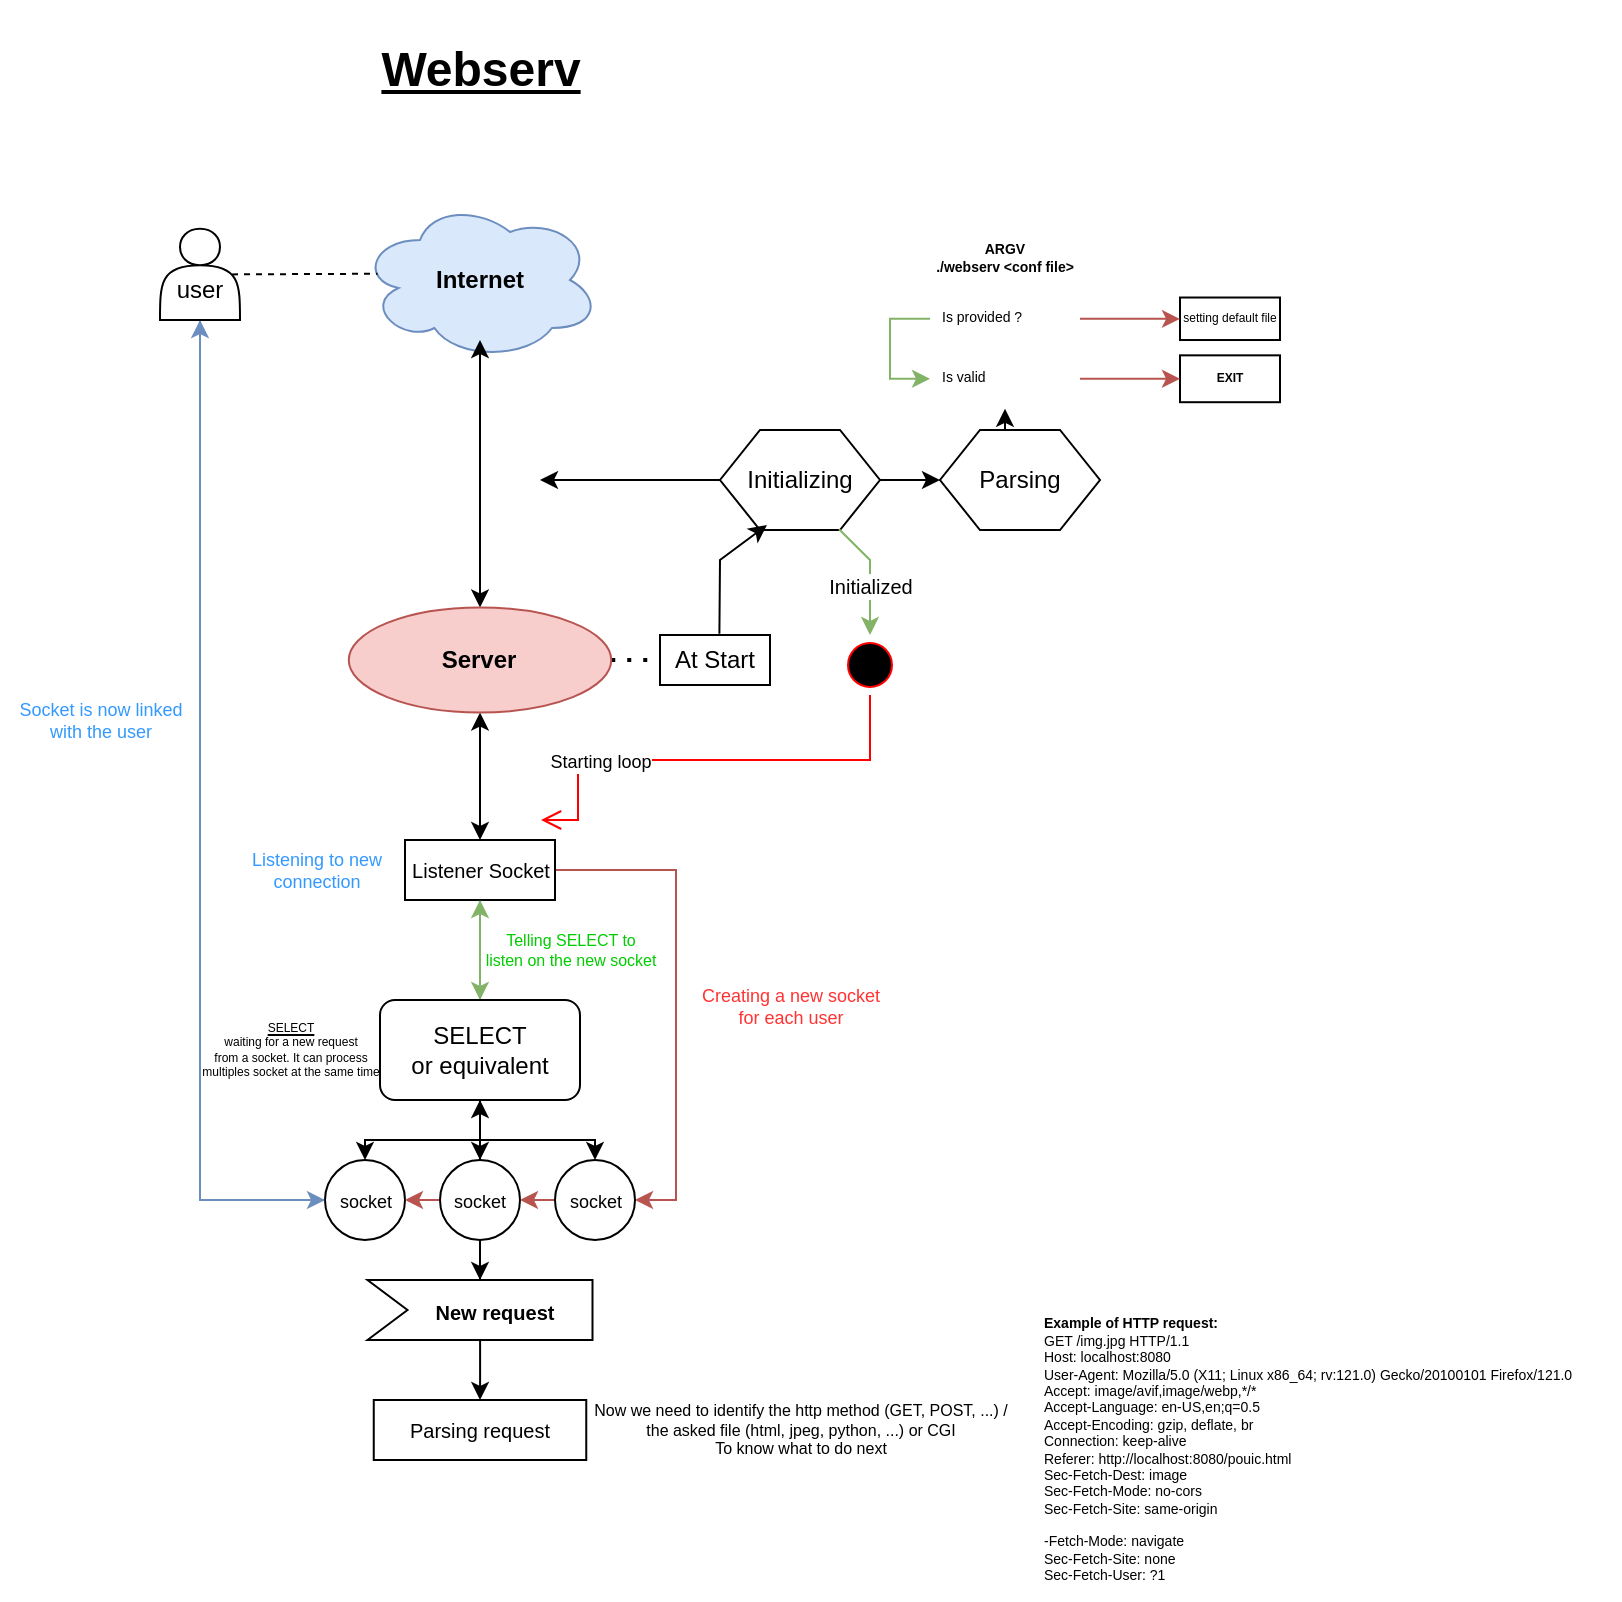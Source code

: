 <mxfile version="22.1.21" type="github">
  <diagram name="Page-1" id="gFfrrCDwq1luvMO310fa">
    <mxGraphModel dx="1762" dy="2060" grid="1" gridSize="10" guides="1" tooltips="1" connect="1" arrows="1" fold="1" page="1" pageScale="1" pageWidth="850" pageHeight="1100" math="0" shadow="0">
      <root>
        <mxCell id="0" />
        <mxCell id="1" parent="0" />
        <mxCell id="4pmFrbp5daFxceGFT304-4" value="&lt;b&gt;Internet&lt;/b&gt;" style="ellipse;shape=cloud;whiteSpace=wrap;html=1;fillColor=#dae8fc;strokeColor=#6c8ebf;" parent="1" vertex="1">
          <mxGeometry x="340" y="80" width="120" height="80" as="geometry" />
        </mxCell>
        <mxCell id="4pmFrbp5daFxceGFT304-5" value="" style="endArrow=classic;startArrow=classic;html=1;rounded=0;exitX=0.5;exitY=0;exitDx=0;exitDy=0;entryX=0.5;entryY=0.875;entryDx=0;entryDy=0;entryPerimeter=0;" parent="1" target="4pmFrbp5daFxceGFT304-4" edge="1" source="8T7i5E1Z6HibD_yTCx09-29">
          <mxGeometry width="50" height="50" relative="1" as="geometry">
            <mxPoint x="399.8" y="190" as="sourcePoint" />
            <mxPoint x="400" y="160" as="targetPoint" />
          </mxGeometry>
        </mxCell>
        <mxCell id="4pmFrbp5daFxceGFT304-6" style="edgeStyle=orthogonalEdgeStyle;rounded=0;orthogonalLoop=1;jettySize=auto;html=1;exitX=0;exitY=0.5;exitDx=0;exitDy=0;entryX=1;entryY=0.5;entryDx=0;entryDy=0;" parent="1" source="4pmFrbp5daFxceGFT304-8" edge="1">
          <mxGeometry relative="1" as="geometry">
            <mxPoint x="430" y="220" as="targetPoint" />
          </mxGeometry>
        </mxCell>
        <mxCell id="4pmFrbp5daFxceGFT304-7" style="edgeStyle=orthogonalEdgeStyle;rounded=0;orthogonalLoop=1;jettySize=auto;html=1;exitX=1;exitY=0.5;exitDx=0;exitDy=0;entryX=0;entryY=0.5;entryDx=0;entryDy=0;" parent="1" source="4pmFrbp5daFxceGFT304-8" target="4pmFrbp5daFxceGFT304-13" edge="1">
          <mxGeometry relative="1" as="geometry" />
        </mxCell>
        <mxCell id="4pmFrbp5daFxceGFT304-8" value="Initializing" style="shape=hexagon;perimeter=hexagonPerimeter2;whiteSpace=wrap;html=1;fixedSize=1;" parent="1" vertex="1">
          <mxGeometry x="520" y="195" width="80" height="50" as="geometry" />
        </mxCell>
        <mxCell id="4pmFrbp5daFxceGFT304-9" value="At Start" style="rounded=0;whiteSpace=wrap;html=1;" parent="1" vertex="1">
          <mxGeometry x="490" y="297.5" width="55" height="25" as="geometry" />
        </mxCell>
        <mxCell id="4pmFrbp5daFxceGFT304-10" value="" style="endArrow=none;dashed=1;html=1;dashPattern=1 3;strokeWidth=2;rounded=0;entryX=0;entryY=0.5;entryDx=0;entryDy=0;exitX=1;exitY=0.5;exitDx=0;exitDy=0;" parent="1" source="8T7i5E1Z6HibD_yTCx09-29" target="4pmFrbp5daFxceGFT304-9" edge="1">
          <mxGeometry width="50" height="50" relative="1" as="geometry">
            <mxPoint x="460" y="310" as="sourcePoint" />
            <mxPoint x="450" y="230" as="targetPoint" />
          </mxGeometry>
        </mxCell>
        <mxCell id="4pmFrbp5daFxceGFT304-11" value="" style="endArrow=classic;html=1;rounded=0;exitX=0.54;exitY=-0.027;exitDx=0;exitDy=0;entryX=0.293;entryY=0.951;entryDx=0;entryDy=0;entryPerimeter=0;exitPerimeter=0;" parent="1" source="4pmFrbp5daFxceGFT304-9" target="4pmFrbp5daFxceGFT304-8" edge="1">
          <mxGeometry width="50" height="50" relative="1" as="geometry">
            <mxPoint x="400" y="280" as="sourcePoint" />
            <mxPoint x="450" y="230" as="targetPoint" />
            <Array as="points">
              <mxPoint x="520" y="260" />
            </Array>
          </mxGeometry>
        </mxCell>
        <mxCell id="4pmFrbp5daFxceGFT304-12" style="edgeStyle=orthogonalEdgeStyle;rounded=0;orthogonalLoop=1;jettySize=auto;html=1;exitX=0.5;exitY=0;exitDx=0;exitDy=0;entryX=0.5;entryY=1;entryDx=0;entryDy=0;" parent="1" source="4pmFrbp5daFxceGFT304-13" target="4pmFrbp5daFxceGFT304-14" edge="1">
          <mxGeometry relative="1" as="geometry" />
        </mxCell>
        <mxCell id="4pmFrbp5daFxceGFT304-13" value="Parsing" style="shape=hexagon;perimeter=hexagonPerimeter2;whiteSpace=wrap;html=1;fixedSize=1;" parent="1" vertex="1">
          <mxGeometry x="630" y="195" width="80" height="50" as="geometry" />
        </mxCell>
        <mxCell id="4pmFrbp5daFxceGFT304-14" value="&lt;div&gt;&lt;b&gt;ARGV&lt;/b&gt;&lt;/div&gt;&lt;div&gt;&lt;b&gt;./webserv &amp;lt;conf file&amp;gt;&lt;br&gt;&lt;/b&gt;&lt;/div&gt;" style="swimlane;fontStyle=0;childLayout=stackLayout;horizontal=1;startSize=30;horizontalStack=0;resizeParent=1;resizeParentMax=0;resizeLast=0;collapsible=1;marginBottom=0;whiteSpace=wrap;html=1;strokeColor=none;fontSize=7;rounded=0;" parent="1" vertex="1">
          <mxGeometry x="625" y="94.38" width="75" height="90" as="geometry">
            <mxRectangle x="625" y="94.38" width="90" height="30" as="alternateBounds" />
          </mxGeometry>
        </mxCell>
        <mxCell id="4pmFrbp5daFxceGFT304-15" style="edgeStyle=orthogonalEdgeStyle;rounded=0;orthogonalLoop=1;jettySize=auto;html=1;entryX=0;entryY=0.5;entryDx=0;entryDy=0;exitX=0;exitY=0.5;exitDx=0;exitDy=0;fillColor=#d5e8d4;strokeColor=#82b366;" parent="4pmFrbp5daFxceGFT304-14" source="4pmFrbp5daFxceGFT304-16" target="4pmFrbp5daFxceGFT304-17" edge="1">
          <mxGeometry relative="1" as="geometry">
            <Array as="points">
              <mxPoint x="-20" y="45" />
              <mxPoint x="-20" y="75" />
            </Array>
          </mxGeometry>
        </mxCell>
        <mxCell id="4pmFrbp5daFxceGFT304-16" value="Is provided ?" style="text;strokeColor=none;fillColor=none;align=left;verticalAlign=middle;spacingLeft=4;spacingRight=4;overflow=hidden;points=[[0,0.5],[1,0.5]];portConstraint=eastwest;rotatable=0;whiteSpace=wrap;html=1;fontSize=7;" parent="4pmFrbp5daFxceGFT304-14" vertex="1">
          <mxGeometry y="30" width="75" height="30" as="geometry" />
        </mxCell>
        <mxCell id="4pmFrbp5daFxceGFT304-17" value="Is valid" style="text;strokeColor=none;fillColor=none;align=left;verticalAlign=middle;spacingLeft=4;spacingRight=4;overflow=hidden;points=[[0,0.5],[1,0.5]];portConstraint=eastwest;rotatable=0;whiteSpace=wrap;html=1;fontSize=7;" parent="4pmFrbp5daFxceGFT304-14" vertex="1">
          <mxGeometry y="60" width="75" height="30" as="geometry" />
        </mxCell>
        <mxCell id="4pmFrbp5daFxceGFT304-18" value="setting default file" style="rounded=0;whiteSpace=wrap;html=1;fontSize=6;" parent="1" vertex="1">
          <mxGeometry x="750" y="128.76" width="50" height="21.25" as="geometry" />
        </mxCell>
        <mxCell id="4pmFrbp5daFxceGFT304-19" style="edgeStyle=orthogonalEdgeStyle;rounded=0;orthogonalLoop=1;jettySize=auto;html=1;fillColor=#f8cecc;strokeColor=#b85450;" parent="1" source="4pmFrbp5daFxceGFT304-16" target="4pmFrbp5daFxceGFT304-18" edge="1">
          <mxGeometry relative="1" as="geometry">
            <mxPoint x="750" y="135" as="targetPoint" />
          </mxGeometry>
        </mxCell>
        <mxCell id="4pmFrbp5daFxceGFT304-20" value="&lt;b&gt;EXIT&lt;/b&gt;" style="rounded=0;whiteSpace=wrap;html=1;fontSize=6;" parent="1" vertex="1">
          <mxGeometry x="750" y="157.67" width="50" height="23.43" as="geometry" />
        </mxCell>
        <mxCell id="4pmFrbp5daFxceGFT304-21" style="edgeStyle=orthogonalEdgeStyle;rounded=0;orthogonalLoop=1;jettySize=auto;html=1;fontStyle=1;fillColor=#f8cecc;strokeColor=#b85450;" parent="1" source="4pmFrbp5daFxceGFT304-17" target="4pmFrbp5daFxceGFT304-20" edge="1">
          <mxGeometry relative="1" as="geometry">
            <mxPoint x="750" y="169.38" as="targetPoint" />
          </mxGeometry>
        </mxCell>
        <mxCell id="4pmFrbp5daFxceGFT304-22" value="&lt;h1&gt;&lt;b&gt;&lt;u&gt;Webserv&lt;/u&gt;&lt;/b&gt;&lt;/h1&gt;" style="text;html=1;align=center;verticalAlign=middle;resizable=0;points=[];autosize=1;strokeColor=none;fillColor=none;" parent="1" vertex="1">
          <mxGeometry x="340" y="-20" width="120" height="70" as="geometry" />
        </mxCell>
        <mxCell id="8T7i5E1Z6HibD_yTCx09-15" value="" style="endArrow=classic;html=1;rounded=0;exitX=0.744;exitY=0.993;exitDx=0;exitDy=0;exitPerimeter=0;entryX=0.5;entryY=0;entryDx=0;entryDy=0;fillColor=#d5e8d4;strokeColor=#82b366;" parent="1" source="4pmFrbp5daFxceGFT304-8" target="8T7i5E1Z6HibD_yTCx09-16" edge="1">
          <mxGeometry width="50" height="50" relative="1" as="geometry">
            <mxPoint x="570" y="300" as="sourcePoint" />
            <mxPoint x="595" y="300" as="targetPoint" />
            <Array as="points">
              <mxPoint x="595" y="260" />
            </Array>
          </mxGeometry>
        </mxCell>
        <mxCell id="8T7i5E1Z6HibD_yTCx09-18" value="&lt;font style=&quot;font-size: 10px;&quot;&gt;Initialized&lt;/font&gt;" style="edgeLabel;html=1;align=center;verticalAlign=middle;resizable=0;points=[];" parent="8T7i5E1Z6HibD_yTCx09-15" vertex="1" connectable="0">
          <mxGeometry x="0.174" relative="1" as="geometry">
            <mxPoint as="offset" />
          </mxGeometry>
        </mxCell>
        <mxCell id="8T7i5E1Z6HibD_yTCx09-16" value="" style="ellipse;html=1;shape=startState;fillColor=#000000;strokeColor=#ff0000;" parent="1" vertex="1">
          <mxGeometry x="580" y="297.5" width="30" height="30" as="geometry" />
        </mxCell>
        <mxCell id="8T7i5E1Z6HibD_yTCx09-17" value="" style="edgeStyle=orthogonalEdgeStyle;html=1;verticalAlign=bottom;endArrow=open;endSize=8;strokeColor=#ff0000;rounded=0;entryX=0.988;entryY=0.2;entryDx=0;entryDy=0;entryPerimeter=0;" parent="1" source="8T7i5E1Z6HibD_yTCx09-16" edge="1">
          <mxGeometry relative="1" as="geometry">
            <mxPoint x="430.51" y="390" as="targetPoint" />
            <Array as="points">
              <mxPoint x="595" y="360" />
              <mxPoint x="449" y="360" />
            </Array>
          </mxGeometry>
        </mxCell>
        <mxCell id="8T7i5E1Z6HibD_yTCx09-28" value="&lt;div style=&quot;font-size: 10px;&quot;&gt;&lt;font style=&quot;font-size: 9px;&quot;&gt;Starting loop&lt;/font&gt;&lt;/div&gt;" style="edgeLabel;html=1;align=center;verticalAlign=middle;resizable=0;points=[];" parent="8T7i5E1Z6HibD_yTCx09-17" vertex="1" connectable="0">
          <mxGeometry x="0.474" relative="1" as="geometry">
            <mxPoint as="offset" />
          </mxGeometry>
        </mxCell>
        <mxCell id="8T7i5E1Z6HibD_yTCx09-27" value="" style="endArrow=classic;startArrow=classic;html=1;rounded=0;entryX=0.5;entryY=1;entryDx=0;entryDy=0;exitX=0.5;exitY=0;exitDx=0;exitDy=0;" parent="1" source="v8xIJGH0j38B9Ldcb0zA-1" target="8T7i5E1Z6HibD_yTCx09-29" edge="1">
          <mxGeometry width="50" height="50" relative="1" as="geometry">
            <mxPoint x="400.01" y="380" as="sourcePoint" />
            <mxPoint x="400" y="340" as="targetPoint" />
          </mxGeometry>
        </mxCell>
        <mxCell id="8T7i5E1Z6HibD_yTCx09-29" value="&lt;div&gt;&lt;b&gt;Server&lt;/b&gt;&lt;/div&gt;" style="ellipse;whiteSpace=wrap;html=1;align=center;newEdgeStyle={&quot;edgeStyle&quot;:&quot;entityRelationEdgeStyle&quot;,&quot;startArrow&quot;:&quot;none&quot;,&quot;endArrow&quot;:&quot;none&quot;,&quot;segment&quot;:10,&quot;curved&quot;:1,&quot;sourcePerimeterSpacing&quot;:0,&quot;targetPerimeterSpacing&quot;:0};treeFolding=1;treeMoving=1;fillColor=#f8cecc;strokeColor=#b85450;" parent="1" vertex="1">
          <mxGeometry x="334.38" y="283.75" width="131.25" height="52.5" as="geometry" />
        </mxCell>
        <mxCell id="v8xIJGH0j38B9Ldcb0zA-4" style="edgeStyle=orthogonalEdgeStyle;rounded=0;orthogonalLoop=1;jettySize=auto;html=1;entryX=0.5;entryY=0;entryDx=0;entryDy=0;fillColor=#d5e8d4;strokeColor=#82b366;" edge="1" parent="1" source="v8xIJGH0j38B9Ldcb0zA-1" target="v8xIJGH0j38B9Ldcb0zA-3">
          <mxGeometry relative="1" as="geometry" />
        </mxCell>
        <mxCell id="v8xIJGH0j38B9Ldcb0zA-16" style="edgeStyle=orthogonalEdgeStyle;rounded=0;orthogonalLoop=1;jettySize=auto;html=1;entryX=1;entryY=0.5;entryDx=0;entryDy=0;fillColor=#f8cecc;strokeColor=#b85450;" edge="1" parent="1" source="v8xIJGH0j38B9Ldcb0zA-1" target="v8xIJGH0j38B9Ldcb0zA-11">
          <mxGeometry relative="1" as="geometry">
            <Array as="points">
              <mxPoint x="498" y="415" />
              <mxPoint x="498" y="580" />
            </Array>
          </mxGeometry>
        </mxCell>
        <mxCell id="v8xIJGH0j38B9Ldcb0zA-1" value="&lt;font style=&quot;font-size: 10px;&quot;&gt;Listener Socket&lt;/font&gt;" style="rounded=0;whiteSpace=wrap;html=1;" vertex="1" parent="1">
          <mxGeometry x="362.5" y="400" width="75" height="30" as="geometry" />
        </mxCell>
        <mxCell id="v8xIJGH0j38B9Ldcb0zA-5" style="edgeStyle=orthogonalEdgeStyle;rounded=0;orthogonalLoop=1;jettySize=auto;html=1;entryX=0.5;entryY=1;entryDx=0;entryDy=0;fillColor=#d5e8d4;strokeColor=#82b366;" edge="1" parent="1" source="v8xIJGH0j38B9Ldcb0zA-3" target="v8xIJGH0j38B9Ldcb0zA-1">
          <mxGeometry relative="1" as="geometry" />
        </mxCell>
        <mxCell id="v8xIJGH0j38B9Ldcb0zA-12" style="edgeStyle=orthogonalEdgeStyle;rounded=0;orthogonalLoop=1;jettySize=auto;html=1;entryX=0.5;entryY=0;entryDx=0;entryDy=0;" edge="1" parent="1" source="v8xIJGH0j38B9Ldcb0zA-3" target="v8xIJGH0j38B9Ldcb0zA-7">
          <mxGeometry relative="1" as="geometry" />
        </mxCell>
        <mxCell id="v8xIJGH0j38B9Ldcb0zA-13" style="edgeStyle=orthogonalEdgeStyle;rounded=0;orthogonalLoop=1;jettySize=auto;html=1;entryX=0.5;entryY=0;entryDx=0;entryDy=0;" edge="1" parent="1" source="v8xIJGH0j38B9Ldcb0zA-3" target="v8xIJGH0j38B9Ldcb0zA-10">
          <mxGeometry relative="1" as="geometry" />
        </mxCell>
        <mxCell id="v8xIJGH0j38B9Ldcb0zA-14" style="edgeStyle=orthogonalEdgeStyle;rounded=0;orthogonalLoop=1;jettySize=auto;html=1;entryX=0.5;entryY=0;entryDx=0;entryDy=0;" edge="1" parent="1" source="v8xIJGH0j38B9Ldcb0zA-3" target="v8xIJGH0j38B9Ldcb0zA-11">
          <mxGeometry relative="1" as="geometry" />
        </mxCell>
        <mxCell id="v8xIJGH0j38B9Ldcb0zA-3" value="&lt;div&gt;SELECT&lt;/div&gt;&lt;div&gt;or equivalent&lt;br&gt;&lt;/div&gt;" style="rounded=1;whiteSpace=wrap;html=1;" vertex="1" parent="1">
          <mxGeometry x="350" y="480" width="100" height="50" as="geometry" />
        </mxCell>
        <mxCell id="v8xIJGH0j38B9Ldcb0zA-6" value="&lt;div style=&quot;font-size: 9px;&quot;&gt;&lt;font color=&quot;#3399ff&quot; style=&quot;font-size: 9px;&quot;&gt;Listening to new&lt;/font&gt;&lt;/div&gt;&lt;div style=&quot;font-size: 9px;&quot;&gt;&lt;font color=&quot;#3399ff&quot; style=&quot;font-size: 9px;&quot;&gt;connection&lt;/font&gt;&lt;font color=&quot;#3399ff&quot;&gt;&lt;br style=&quot;font-size: 9px;&quot;&gt;&lt;/font&gt;&lt;/div&gt;" style="text;html=1;align=center;verticalAlign=middle;resizable=0;points=[];autosize=1;fontSize=9;" vertex="1" parent="1">
          <mxGeometry x="272.5" y="395" width="90" height="40" as="geometry" />
        </mxCell>
        <mxCell id="v8xIJGH0j38B9Ldcb0zA-25" style="edgeStyle=orthogonalEdgeStyle;rounded=0;orthogonalLoop=1;jettySize=auto;html=1;entryX=0.5;entryY=1;entryDx=0;entryDy=0;fillColor=#dae8fc;strokeColor=#6c8ebf;" edge="1" parent="1" source="v8xIJGH0j38B9Ldcb0zA-7" target="v8xIJGH0j38B9Ldcb0zA-23">
          <mxGeometry relative="1" as="geometry" />
        </mxCell>
        <mxCell id="v8xIJGH0j38B9Ldcb0zA-7" value="&lt;font style=&quot;font-size: 9px;&quot;&gt;socket&lt;/font&gt;" style="ellipse;whiteSpace=wrap;html=1;aspect=fixed;" vertex="1" parent="1">
          <mxGeometry x="322.5" y="560" width="40" height="40" as="geometry" />
        </mxCell>
        <mxCell id="v8xIJGH0j38B9Ldcb0zA-15" style="edgeStyle=orthogonalEdgeStyle;rounded=0;orthogonalLoop=1;jettySize=auto;html=1;entryX=0.5;entryY=1;entryDx=0;entryDy=0;" edge="1" parent="1" source="v8xIJGH0j38B9Ldcb0zA-10" target="v8xIJGH0j38B9Ldcb0zA-3">
          <mxGeometry relative="1" as="geometry" />
        </mxCell>
        <mxCell id="v8xIJGH0j38B9Ldcb0zA-20" style="edgeStyle=orthogonalEdgeStyle;rounded=0;orthogonalLoop=1;jettySize=auto;html=1;exitX=0;exitY=0.5;exitDx=0;exitDy=0;entryX=1;entryY=0.5;entryDx=0;entryDy=0;fontColor=#FF3333;fillColor=#f8cecc;strokeColor=#b85450;" edge="1" parent="1" source="v8xIJGH0j38B9Ldcb0zA-10" target="v8xIJGH0j38B9Ldcb0zA-7">
          <mxGeometry relative="1" as="geometry" />
        </mxCell>
        <mxCell id="v8xIJGH0j38B9Ldcb0zA-10" value="&lt;font style=&quot;font-size: 9px;&quot;&gt;socket&lt;/font&gt;" style="ellipse;whiteSpace=wrap;html=1;aspect=fixed;" vertex="1" parent="1">
          <mxGeometry x="380" y="560" width="40" height="40" as="geometry" />
        </mxCell>
        <mxCell id="v8xIJGH0j38B9Ldcb0zA-19" style="edgeStyle=orthogonalEdgeStyle;rounded=0;orthogonalLoop=1;jettySize=auto;html=1;exitX=0;exitY=0.5;exitDx=0;exitDy=0;entryX=1;entryY=0.5;entryDx=0;entryDy=0;fillColor=#f8cecc;strokeColor=#b85450;" edge="1" parent="1" source="v8xIJGH0j38B9Ldcb0zA-11" target="v8xIJGH0j38B9Ldcb0zA-10">
          <mxGeometry relative="1" as="geometry" />
        </mxCell>
        <mxCell id="v8xIJGH0j38B9Ldcb0zA-11" value="&lt;font style=&quot;font-size: 9px;&quot;&gt;socket&lt;/font&gt;" style="ellipse;whiteSpace=wrap;html=1;aspect=fixed;" vertex="1" parent="1">
          <mxGeometry x="437.5" y="560" width="40" height="40" as="geometry" />
        </mxCell>
        <mxCell id="v8xIJGH0j38B9Ldcb0zA-17" value="&lt;div style=&quot;font-size: 9px;&quot;&gt;&lt;font color=&quot;#ff3333&quot;&gt;Creating a new socket&lt;/font&gt;&lt;/div&gt;&lt;div style=&quot;font-size: 9px;&quot;&gt;&lt;font color=&quot;#ff3333&quot;&gt;for each user&lt;/font&gt;&lt;/div&gt;" style="text;html=1;align=center;verticalAlign=middle;resizable=0;points=[];autosize=1;strokeColor=none;fillColor=none;fontSize=9;" vertex="1" parent="1">
          <mxGeometry x="500" y="463" width="110" height="40" as="geometry" />
        </mxCell>
        <mxCell id="v8xIJGH0j38B9Ldcb0zA-21" value="&lt;div style=&quot;font-size: 8px;&quot;&gt;&lt;font style=&quot;font-size: 8px;&quot;&gt;Telling SELECT to &lt;br style=&quot;font-size: 8px;&quot;&gt;&lt;/font&gt;&lt;/div&gt;&lt;div style=&quot;font-size: 8px;&quot;&gt;&lt;font style=&quot;font-size: 8px;&quot;&gt;listen on the new socket&lt;/font&gt;&lt;br style=&quot;font-size: 8px;&quot;&gt;&lt;/div&gt;" style="text;html=1;align=center;verticalAlign=middle;resizable=0;points=[];autosize=1;fontSize=8;fontColor=#00CC00;" vertex="1" parent="1">
          <mxGeometry x="390" y="440" width="110" height="30" as="geometry" />
        </mxCell>
        <mxCell id="v8xIJGH0j38B9Ldcb0zA-22" value="&lt;div style=&quot;font-size: 6px;&quot;&gt;&lt;u style=&quot;font-size: 6px;&quot;&gt;SELECT&lt;/u&gt;&lt;/div&gt;&lt;div style=&quot;font-size: 6px;&quot;&gt;waiting for a new request&lt;/div&gt;&lt;div style=&quot;font-size: 6px;&quot;&gt;from a socket. It can process&lt;/div&gt;&lt;div style=&quot;font-size: 6px;&quot;&gt;multiples socket at the same time&lt;br style=&quot;font-size: 6px;&quot;&gt;&lt;/div&gt;" style="text;html=1;align=center;verticalAlign=middle;resizable=0;points=[];autosize=1;strokeColor=none;fillColor=none;fontSize=6;" vertex="1" parent="1">
          <mxGeometry x="250" y="485" width="110" height="40" as="geometry" />
        </mxCell>
        <mxCell id="v8xIJGH0j38B9Ldcb0zA-26" style="edgeStyle=orthogonalEdgeStyle;rounded=0;orthogonalLoop=1;jettySize=auto;html=1;entryX=0;entryY=0.5;entryDx=0;entryDy=0;fillColor=#dae8fc;strokeColor=#6c8ebf;exitX=0.5;exitY=1;exitDx=0;exitDy=0;" edge="1" parent="1" source="v8xIJGH0j38B9Ldcb0zA-23" target="v8xIJGH0j38B9Ldcb0zA-7">
          <mxGeometry relative="1" as="geometry">
            <Array as="points">
              <mxPoint x="260" y="580" />
            </Array>
          </mxGeometry>
        </mxCell>
        <mxCell id="v8xIJGH0j38B9Ldcb0zA-23" value="&lt;div&gt;&lt;br&gt;&lt;/div&gt;&lt;div&gt;user&lt;/div&gt;" style="shape=actor;whiteSpace=wrap;html=1;" vertex="1" parent="1">
          <mxGeometry x="240" y="94.38" width="40" height="45.62" as="geometry" />
        </mxCell>
        <mxCell id="v8xIJGH0j38B9Ldcb0zA-24" value="" style="endArrow=none;dashed=1;html=1;rounded=0;exitX=0.9;exitY=0.5;exitDx=0;exitDy=0;exitPerimeter=0;entryX=0.073;entryY=0.461;entryDx=0;entryDy=0;entryPerimeter=0;endSize=6;jumpSize=6;" edge="1" parent="1" source="v8xIJGH0j38B9Ldcb0zA-23" target="4pmFrbp5daFxceGFT304-4">
          <mxGeometry width="50" height="50" relative="1" as="geometry">
            <mxPoint x="370" y="230" as="sourcePoint" />
            <mxPoint x="420" y="180" as="targetPoint" />
          </mxGeometry>
        </mxCell>
        <mxCell id="v8xIJGH0j38B9Ldcb0zA-27" value="&lt;div style=&quot;font-size: 9px;&quot;&gt;Socket is now linked&lt;/div&gt;&lt;div style=&quot;font-size: 9px;&quot;&gt;with the user&lt;br style=&quot;font-size: 9px;&quot;&gt;&lt;/div&gt;" style="text;html=1;align=center;verticalAlign=middle;resizable=0;points=[];autosize=1;strokeColor=none;fillColor=none;fontSize=9;fontColor=#3399FF;" vertex="1" parent="1">
          <mxGeometry x="160" y="320" width="100" height="40" as="geometry" />
        </mxCell>
        <mxCell id="v8xIJGH0j38B9Ldcb0zA-34" style="edgeStyle=orthogonalEdgeStyle;rounded=0;orthogonalLoop=1;jettySize=auto;html=1;entryX=0.5;entryY=0;entryDx=0;entryDy=0;" edge="1" parent="1" source="v8xIJGH0j38B9Ldcb0zA-28" target="v8xIJGH0j38B9Ldcb0zA-33">
          <mxGeometry relative="1" as="geometry" />
        </mxCell>
        <mxCell id="v8xIJGH0j38B9Ldcb0zA-28" value="&lt;b&gt;&lt;font style=&quot;font-size: 10px;&quot;&gt;New request&lt;/font&gt;&lt;/b&gt;" style="html=1;shape=mxgraph.infographic.ribbonSimple;notch1=20;notch2=0;align=center;verticalAlign=middle;fontSize=14;fontStyle=0;fillColor=#FFFFFF;flipH=0;spacingRight=0;spacingLeft=14;whiteSpace=wrap;" vertex="1" parent="1">
          <mxGeometry x="343.75" y="620" width="112.5" height="30" as="geometry" />
        </mxCell>
        <mxCell id="v8xIJGH0j38B9Ldcb0zA-29" style="edgeStyle=orthogonalEdgeStyle;rounded=0;orthogonalLoop=1;jettySize=auto;html=1;entryX=0;entryY=0;entryDx=56.25;entryDy=0;entryPerimeter=0;" edge="1" parent="1" source="v8xIJGH0j38B9Ldcb0zA-10" target="v8xIJGH0j38B9Ldcb0zA-28">
          <mxGeometry relative="1" as="geometry" />
        </mxCell>
        <mxCell id="v8xIJGH0j38B9Ldcb0zA-33" value="Parsing request" style="rounded=0;whiteSpace=wrap;html=1;fontSize=10;" vertex="1" parent="1">
          <mxGeometry x="346.88" y="680" width="106.25" height="30" as="geometry" />
        </mxCell>
        <mxCell id="v8xIJGH0j38B9Ldcb0zA-35" value="&lt;div style=&quot;font-size: 8px;&quot;&gt;Now we need to identify the http method (GET, POST, ...) /&lt;/div&gt;&lt;div style=&quot;font-size: 8px;&quot;&gt;the asked file (html, jpeg, python, ...) or CGI&lt;/div&gt;&lt;div style=&quot;font-size: 8px;&quot;&gt;To know what to do next&lt;br style=&quot;font-size: 8px;&quot;&gt;&lt;/div&gt;" style="text;html=1;align=center;verticalAlign=middle;resizable=0;points=[];autosize=1;strokeColor=none;fillColor=none;fontSize=8;" vertex="1" parent="1">
          <mxGeometry x="445" y="675" width="230" height="40" as="geometry" />
        </mxCell>
        <mxCell id="v8xIJGH0j38B9Ldcb0zA-36" value="&lt;div style=&quot;font-size: 7px;&quot;&gt;&lt;b&gt;Example of HTTP request:&lt;/b&gt;&lt;/div&gt;&lt;div style=&quot;font-size: 7px;&quot;&gt;GET /img.jpg HTTP/1.1&lt;br style=&quot;font-size: 7px;&quot;&gt;Host: localhost:8080&lt;br style=&quot;font-size: 7px;&quot;&gt;User-Agent: Mozilla/5.0 (X11; Linux x86_64; rv:121.0) Gecko/20100101 Firefox/121.0&lt;br style=&quot;font-size: 7px;&quot;&gt;Accept: image/avif,image/webp,*/*&lt;br style=&quot;font-size: 7px;&quot;&gt;Accept-Language: en-US,en;q=0.5&lt;br style=&quot;font-size: 7px;&quot;&gt;Accept-Encoding: gzip, deflate, br&lt;br style=&quot;font-size: 7px;&quot;&gt;Connection: keep-alive&lt;br style=&quot;font-size: 7px;&quot;&gt;Referer: http://localhost:8080/pouic.html&lt;br style=&quot;font-size: 7px;&quot;&gt;Sec-Fetch-Dest: image&lt;br style=&quot;font-size: 7px;&quot;&gt;Sec-Fetch-Mode: no-cors&lt;br style=&quot;font-size: 7px;&quot;&gt;Sec-Fetch-Site: same-origin&lt;br style=&quot;font-size: 7px;&quot;&gt;&lt;br style=&quot;font-size: 7px;&quot;&gt;-Fetch-Mode: navigate&lt;br style=&quot;font-size: 7px;&quot;&gt;Sec-Fetch-Site: none&lt;br style=&quot;font-size: 7px;&quot;&gt;Sec-Fetch-User: ?1&lt;br style=&quot;font-size: 7px;&quot;&gt;&lt;/div&gt;" style="text;html=1;align=left;verticalAlign=middle;resizable=0;points=[];autosize=1;strokeColor=none;fillColor=none;fontSize=7;" vertex="1" parent="1">
          <mxGeometry x="680" y="630" width="290" height="150" as="geometry" />
        </mxCell>
      </root>
    </mxGraphModel>
  </diagram>
</mxfile>
